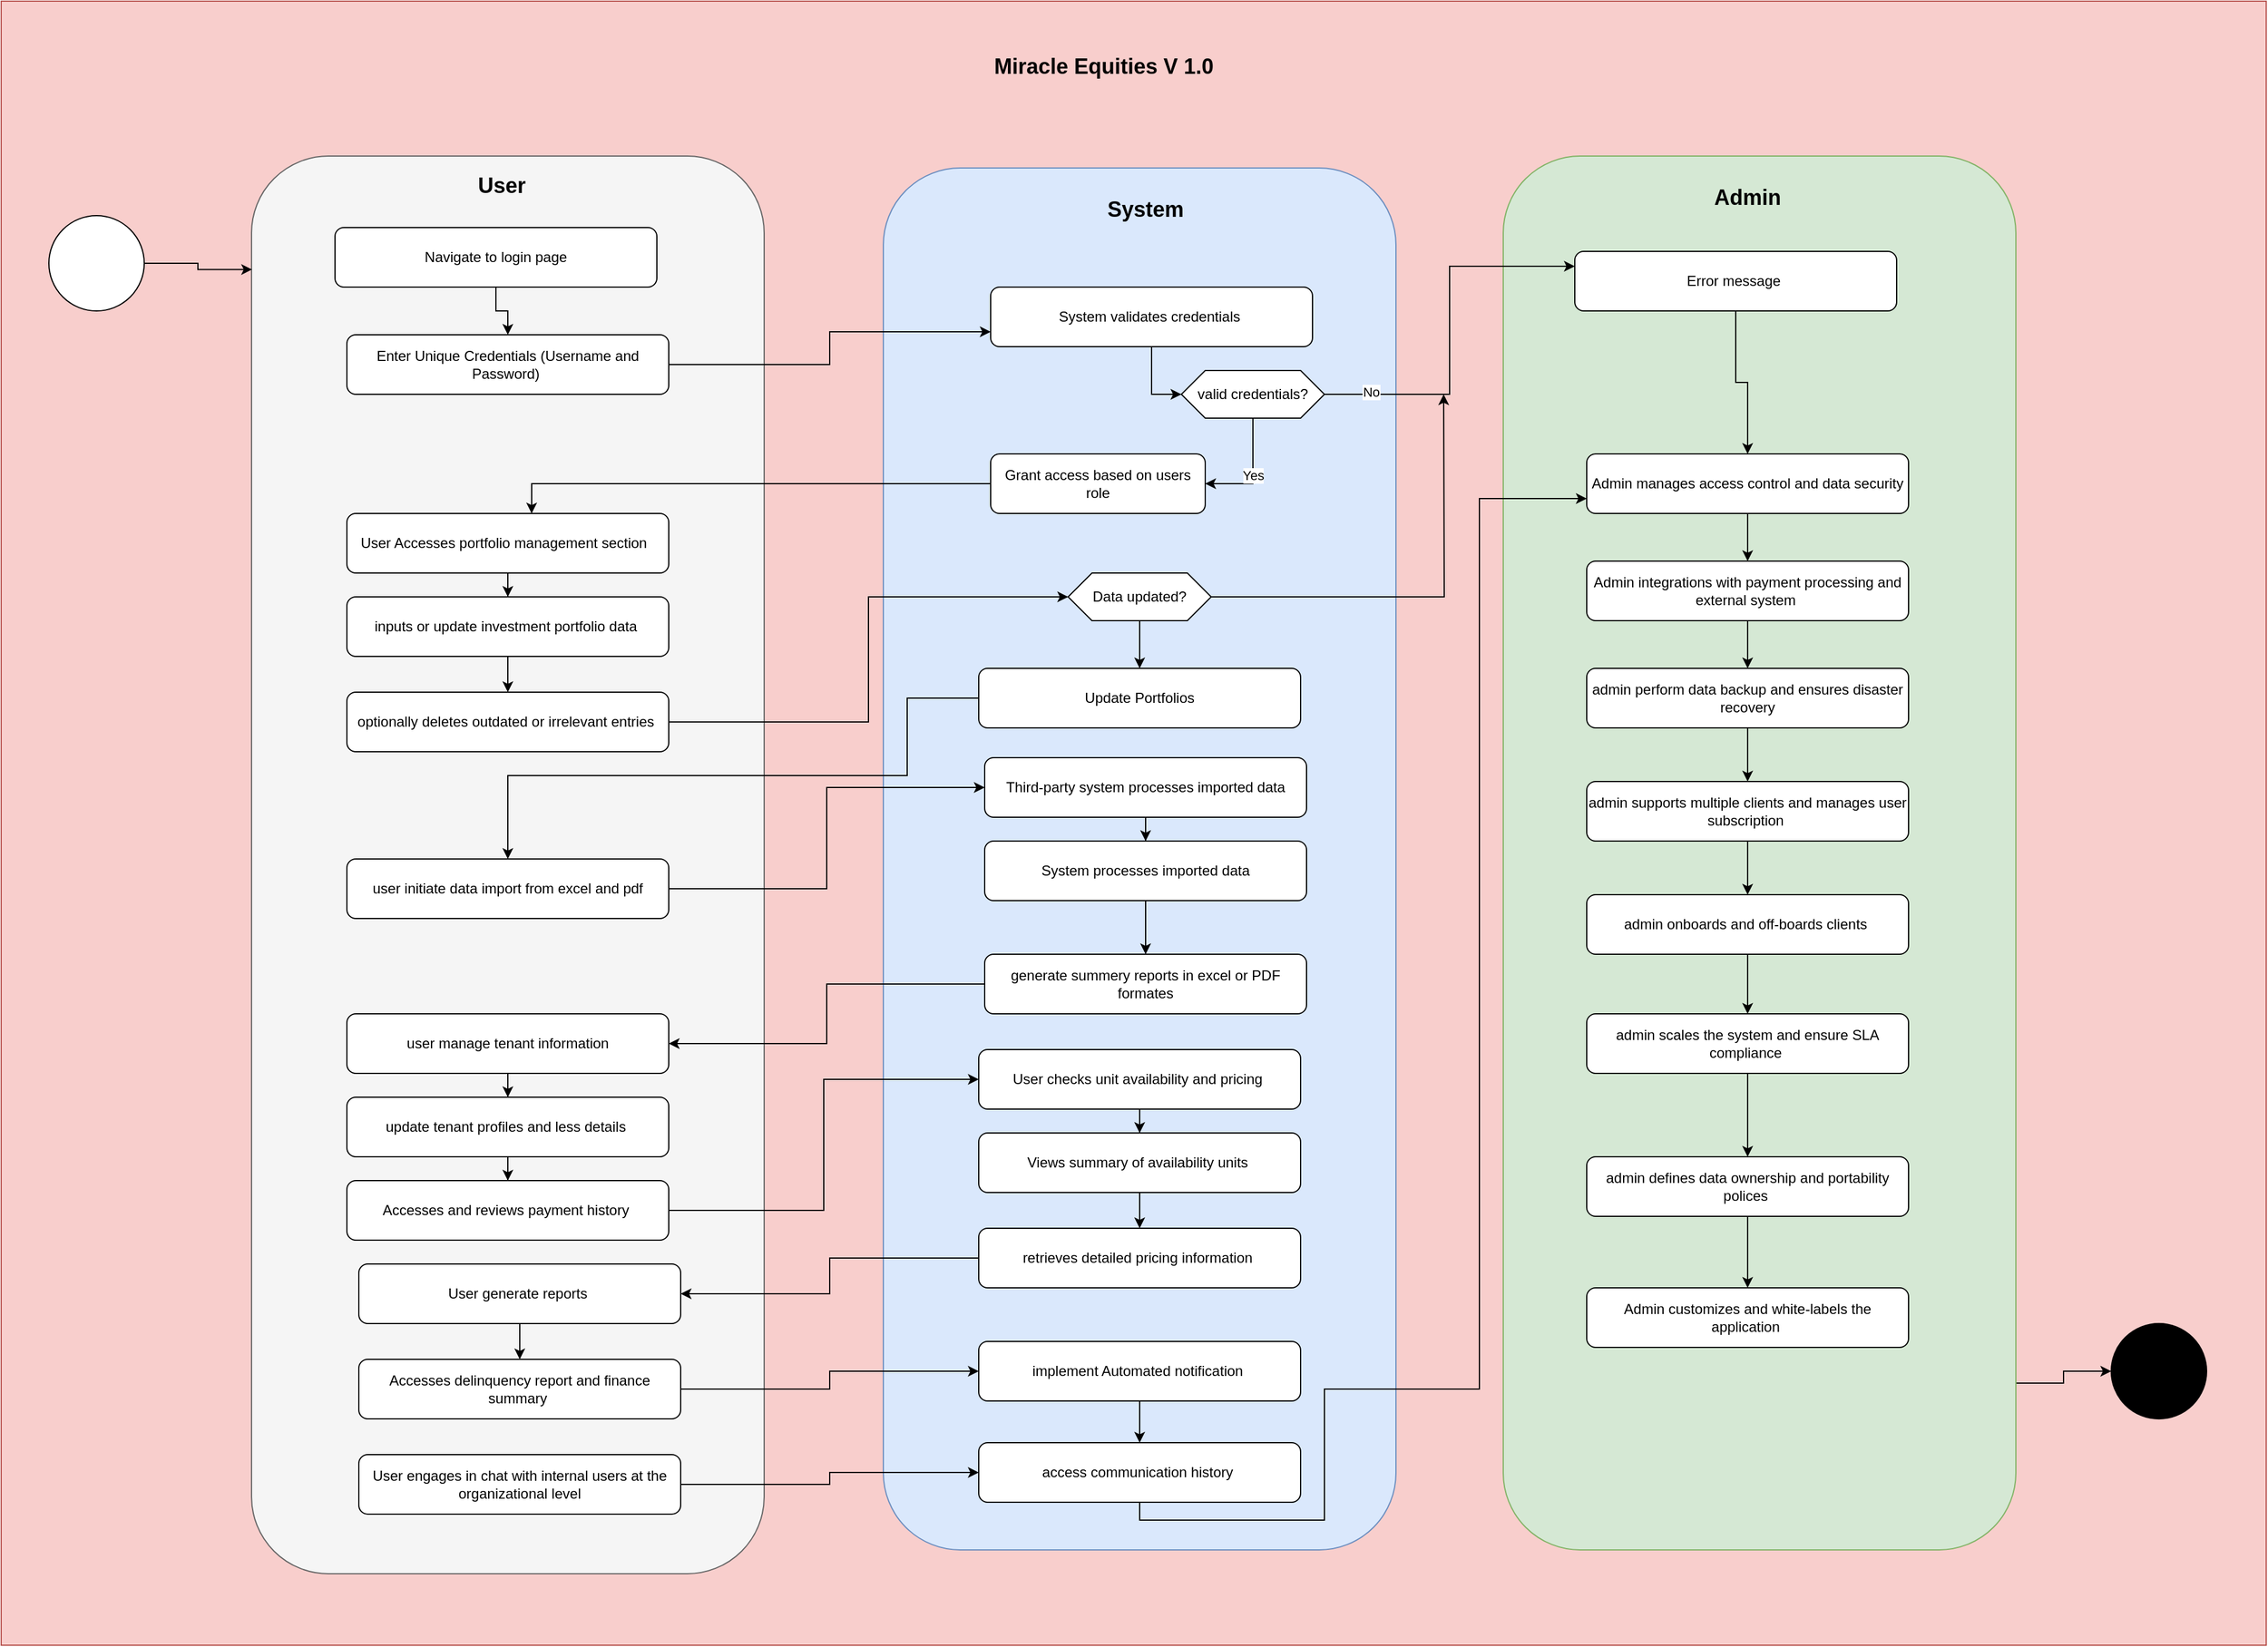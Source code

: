 <mxfile version="22.1.4" type="github">
  <diagram name="Page-1" id="vOInXQ4Lw5x9-GMP6B-J">
    <mxGraphModel dx="3378" dy="2608" grid="1" gridSize="10" guides="1" tooltips="1" connect="1" arrows="1" fold="1" page="1" pageScale="1" pageWidth="850" pageHeight="1100" math="0" shadow="0">
      <root>
        <mxCell id="0" />
        <mxCell id="1" parent="0" />
        <mxCell id="Q2Sd6DxxHVfoTkiskNpQ-12" value="" style="rounded=0;whiteSpace=wrap;html=1;fillColor=#f8cecc;strokeColor=#b85450;" vertex="1" parent="1">
          <mxGeometry x="-590" y="160" width="1900" height="1380" as="geometry" />
        </mxCell>
        <mxCell id="Q2Sd6DxxHVfoTkiskNpQ-16" value="" style="rounded=1;whiteSpace=wrap;html=1;fillColor=#f5f5f5;fontColor=#333333;strokeColor=#666666;" vertex="1" parent="1">
          <mxGeometry x="-380" y="290" width="430" height="1190" as="geometry" />
        </mxCell>
        <mxCell id="Q2Sd6DxxHVfoTkiskNpQ-145" style="edgeStyle=orthogonalEdgeStyle;rounded=0;orthogonalLoop=1;jettySize=auto;html=1;entryX=0;entryY=0.5;entryDx=0;entryDy=0;" edge="1" parent="1" source="Q2Sd6DxxHVfoTkiskNpQ-17" target="Q2Sd6DxxHVfoTkiskNpQ-133">
          <mxGeometry relative="1" as="geometry">
            <Array as="points">
              <mxPoint x="1140" y="1320" />
              <mxPoint x="1140" y="1310" />
            </Array>
          </mxGeometry>
        </mxCell>
        <mxCell id="Q2Sd6DxxHVfoTkiskNpQ-17" value="" style="rounded=1;whiteSpace=wrap;html=1;fillColor=#d5e8d4;strokeColor=#82b366;" vertex="1" parent="1">
          <mxGeometry x="670" y="290" width="430" height="1170" as="geometry" />
        </mxCell>
        <mxCell id="Q2Sd6DxxHVfoTkiskNpQ-18" value="" style="rounded=1;whiteSpace=wrap;html=1;fillColor=#dae8fc;strokeColor=#6c8ebf;" vertex="1" parent="1">
          <mxGeometry x="150" y="300" width="430" height="1160" as="geometry" />
        </mxCell>
        <mxCell id="Q2Sd6DxxHVfoTkiskNpQ-88" style="edgeStyle=orthogonalEdgeStyle;rounded=0;orthogonalLoop=1;jettySize=auto;html=1;" edge="1" parent="1" source="Q2Sd6DxxHVfoTkiskNpQ-20" target="Q2Sd6DxxHVfoTkiskNpQ-43">
          <mxGeometry relative="1" as="geometry" />
        </mxCell>
        <mxCell id="Q2Sd6DxxHVfoTkiskNpQ-20" value="Navigate to login page" style="rounded=1;whiteSpace=wrap;html=1;" vertex="1" parent="1">
          <mxGeometry x="-310" y="350" width="270" height="50" as="geometry" />
        </mxCell>
        <mxCell id="Q2Sd6DxxHVfoTkiskNpQ-28" value="&lt;font style=&quot;font-size: 18px;&quot;&gt;&lt;b style=&quot;&quot;&gt;User&lt;/b&gt;&lt;/font&gt;" style="text;html=1;strokeColor=none;fillColor=none;align=center;verticalAlign=middle;whiteSpace=wrap;rounded=0;" vertex="1" parent="1">
          <mxGeometry x="-200" y="300" width="60" height="30" as="geometry" />
        </mxCell>
        <mxCell id="Q2Sd6DxxHVfoTkiskNpQ-30" value="&lt;font style=&quot;font-size: 18px;&quot;&gt;&lt;b&gt;System&lt;/b&gt;&lt;/font&gt;" style="text;html=1;strokeColor=none;fillColor=none;align=center;verticalAlign=middle;whiteSpace=wrap;rounded=0;" vertex="1" parent="1">
          <mxGeometry x="340" y="320" width="60" height="30" as="geometry" />
        </mxCell>
        <mxCell id="Q2Sd6DxxHVfoTkiskNpQ-35" value="&lt;b&gt;&lt;font style=&quot;font-size: 18px;&quot;&gt;Admin&lt;/font&gt;&lt;/b&gt;" style="text;html=1;strokeColor=none;fillColor=none;align=center;verticalAlign=middle;whiteSpace=wrap;rounded=0;" vertex="1" parent="1">
          <mxGeometry x="845" y="310" width="60" height="30" as="geometry" />
        </mxCell>
        <mxCell id="Q2Sd6DxxHVfoTkiskNpQ-89" style="edgeStyle=orthogonalEdgeStyle;rounded=0;orthogonalLoop=1;jettySize=auto;html=1;entryX=0;entryY=0.75;entryDx=0;entryDy=0;" edge="1" parent="1" source="Q2Sd6DxxHVfoTkiskNpQ-43" target="Q2Sd6DxxHVfoTkiskNpQ-55">
          <mxGeometry relative="1" as="geometry" />
        </mxCell>
        <mxCell id="Q2Sd6DxxHVfoTkiskNpQ-43" value="Enter Unique Credentials (Username and Password)&amp;nbsp;" style="rounded=1;whiteSpace=wrap;html=1;" vertex="1" parent="1">
          <mxGeometry x="-300" y="440" width="270" height="50" as="geometry" />
        </mxCell>
        <mxCell id="Q2Sd6DxxHVfoTkiskNpQ-95" style="edgeStyle=orthogonalEdgeStyle;rounded=0;orthogonalLoop=1;jettySize=auto;html=1;entryX=0.5;entryY=0;entryDx=0;entryDy=0;" edge="1" parent="1" source="Q2Sd6DxxHVfoTkiskNpQ-46" target="Q2Sd6DxxHVfoTkiskNpQ-47">
          <mxGeometry relative="1" as="geometry" />
        </mxCell>
        <mxCell id="Q2Sd6DxxHVfoTkiskNpQ-46" value="User Accesses portfolio management section&amp;nbsp;&amp;nbsp;" style="rounded=1;whiteSpace=wrap;html=1;" vertex="1" parent="1">
          <mxGeometry x="-300" y="590" width="270" height="50" as="geometry" />
        </mxCell>
        <mxCell id="Q2Sd6DxxHVfoTkiskNpQ-96" value="" style="edgeStyle=orthogonalEdgeStyle;rounded=0;orthogonalLoop=1;jettySize=auto;html=1;" edge="1" parent="1" source="Q2Sd6DxxHVfoTkiskNpQ-47" target="Q2Sd6DxxHVfoTkiskNpQ-48">
          <mxGeometry relative="1" as="geometry" />
        </mxCell>
        <mxCell id="Q2Sd6DxxHVfoTkiskNpQ-47" value="inputs or update investment portfolio data&amp;nbsp;" style="rounded=1;whiteSpace=wrap;html=1;" vertex="1" parent="1">
          <mxGeometry x="-300" y="660" width="270" height="50" as="geometry" />
        </mxCell>
        <mxCell id="Q2Sd6DxxHVfoTkiskNpQ-97" style="edgeStyle=orthogonalEdgeStyle;rounded=0;orthogonalLoop=1;jettySize=auto;html=1;entryX=0;entryY=0.5;entryDx=0;entryDy=0;" edge="1" parent="1" source="Q2Sd6DxxHVfoTkiskNpQ-48" target="Q2Sd6DxxHVfoTkiskNpQ-58">
          <mxGeometry relative="1" as="geometry" />
        </mxCell>
        <mxCell id="Q2Sd6DxxHVfoTkiskNpQ-48" value="optionally deletes outdated or irrelevant entries&amp;nbsp;" style="rounded=1;whiteSpace=wrap;html=1;" vertex="1" parent="1">
          <mxGeometry x="-300" y="740" width="270" height="50" as="geometry" />
        </mxCell>
        <mxCell id="Q2Sd6DxxHVfoTkiskNpQ-104" style="edgeStyle=orthogonalEdgeStyle;rounded=0;orthogonalLoop=1;jettySize=auto;html=1;entryX=0;entryY=0.5;entryDx=0;entryDy=0;" edge="1" parent="1" source="Q2Sd6DxxHVfoTkiskNpQ-49" target="Q2Sd6DxxHVfoTkiskNpQ-60">
          <mxGeometry relative="1" as="geometry" />
        </mxCell>
        <mxCell id="Q2Sd6DxxHVfoTkiskNpQ-49" value="user initiate data import from excel and pdf" style="rounded=1;whiteSpace=wrap;html=1;" vertex="1" parent="1">
          <mxGeometry x="-300" y="880" width="270" height="50" as="geometry" />
        </mxCell>
        <mxCell id="Q2Sd6DxxHVfoTkiskNpQ-110" style="edgeStyle=orthogonalEdgeStyle;rounded=0;orthogonalLoop=1;jettySize=auto;html=1;entryX=0.5;entryY=0;entryDx=0;entryDy=0;" edge="1" parent="1" source="Q2Sd6DxxHVfoTkiskNpQ-50" target="Q2Sd6DxxHVfoTkiskNpQ-51">
          <mxGeometry relative="1" as="geometry" />
        </mxCell>
        <mxCell id="Q2Sd6DxxHVfoTkiskNpQ-50" value="user manage tenant information" style="rounded=1;whiteSpace=wrap;html=1;" vertex="1" parent="1">
          <mxGeometry x="-300" y="1010" width="270" height="50" as="geometry" />
        </mxCell>
        <mxCell id="Q2Sd6DxxHVfoTkiskNpQ-111" style="edgeStyle=orthogonalEdgeStyle;rounded=0;orthogonalLoop=1;jettySize=auto;html=1;" edge="1" parent="1" source="Q2Sd6DxxHVfoTkiskNpQ-51" target="Q2Sd6DxxHVfoTkiskNpQ-52">
          <mxGeometry relative="1" as="geometry" />
        </mxCell>
        <mxCell id="Q2Sd6DxxHVfoTkiskNpQ-51" value="update tenant profiles and less details&amp;nbsp;" style="rounded=1;whiteSpace=wrap;html=1;" vertex="1" parent="1">
          <mxGeometry x="-300" y="1080" width="270" height="50" as="geometry" />
        </mxCell>
        <mxCell id="Q2Sd6DxxHVfoTkiskNpQ-112" style="edgeStyle=orthogonalEdgeStyle;rounded=0;orthogonalLoop=1;jettySize=auto;html=1;entryX=0;entryY=0.5;entryDx=0;entryDy=0;" edge="1" parent="1" source="Q2Sd6DxxHVfoTkiskNpQ-52" target="Q2Sd6DxxHVfoTkiskNpQ-62">
          <mxGeometry relative="1" as="geometry" />
        </mxCell>
        <mxCell id="Q2Sd6DxxHVfoTkiskNpQ-52" value="Accesses and reviews payment history&amp;nbsp;" style="rounded=1;whiteSpace=wrap;html=1;" vertex="1" parent="1">
          <mxGeometry x="-300" y="1150" width="270" height="50" as="geometry" />
        </mxCell>
        <mxCell id="Q2Sd6DxxHVfoTkiskNpQ-118" style="edgeStyle=orthogonalEdgeStyle;rounded=0;orthogonalLoop=1;jettySize=auto;html=1;entryX=0;entryY=0.5;entryDx=0;entryDy=0;" edge="1" parent="1" source="Q2Sd6DxxHVfoTkiskNpQ-53" target="Q2Sd6DxxHVfoTkiskNpQ-65">
          <mxGeometry relative="1" as="geometry" />
        </mxCell>
        <mxCell id="Q2Sd6DxxHVfoTkiskNpQ-53" value="Accesses delinquency report and finance summary&amp;nbsp;" style="rounded=1;whiteSpace=wrap;html=1;" vertex="1" parent="1">
          <mxGeometry x="-290" y="1300" width="270" height="50" as="geometry" />
        </mxCell>
        <mxCell id="Q2Sd6DxxHVfoTkiskNpQ-117" style="edgeStyle=orthogonalEdgeStyle;rounded=0;orthogonalLoop=1;jettySize=auto;html=1;entryX=0.5;entryY=0;entryDx=0;entryDy=0;" edge="1" parent="1" source="Q2Sd6DxxHVfoTkiskNpQ-54" target="Q2Sd6DxxHVfoTkiskNpQ-53">
          <mxGeometry relative="1" as="geometry" />
        </mxCell>
        <mxCell id="Q2Sd6DxxHVfoTkiskNpQ-54" value="User generate reports&amp;nbsp;" style="rounded=1;whiteSpace=wrap;html=1;" vertex="1" parent="1">
          <mxGeometry x="-290" y="1220" width="270" height="50" as="geometry" />
        </mxCell>
        <mxCell id="Q2Sd6DxxHVfoTkiskNpQ-90" style="edgeStyle=orthogonalEdgeStyle;rounded=0;orthogonalLoop=1;jettySize=auto;html=1;entryX=0;entryY=0.5;entryDx=0;entryDy=0;" edge="1" parent="1" source="Q2Sd6DxxHVfoTkiskNpQ-55" target="Q2Sd6DxxHVfoTkiskNpQ-56">
          <mxGeometry relative="1" as="geometry" />
        </mxCell>
        <mxCell id="Q2Sd6DxxHVfoTkiskNpQ-55" value="System validates credentials&amp;nbsp;" style="rounded=1;whiteSpace=wrap;html=1;" vertex="1" parent="1">
          <mxGeometry x="240" y="400" width="270" height="50" as="geometry" />
        </mxCell>
        <mxCell id="Q2Sd6DxxHVfoTkiskNpQ-91" value="Yes" style="edgeStyle=orthogonalEdgeStyle;rounded=0;orthogonalLoop=1;jettySize=auto;html=1;entryX=1;entryY=0.5;entryDx=0;entryDy=0;" edge="1" parent="1" source="Q2Sd6DxxHVfoTkiskNpQ-56" target="Q2Sd6DxxHVfoTkiskNpQ-57">
          <mxGeometry relative="1" as="geometry" />
        </mxCell>
        <mxCell id="Q2Sd6DxxHVfoTkiskNpQ-93" style="edgeStyle=orthogonalEdgeStyle;rounded=0;orthogonalLoop=1;jettySize=auto;html=1;entryX=0;entryY=0.25;entryDx=0;entryDy=0;" edge="1" parent="1" source="Q2Sd6DxxHVfoTkiskNpQ-56" target="Q2Sd6DxxHVfoTkiskNpQ-86">
          <mxGeometry relative="1" as="geometry" />
        </mxCell>
        <mxCell id="Q2Sd6DxxHVfoTkiskNpQ-121" value="No" style="edgeLabel;html=1;align=center;verticalAlign=middle;resizable=0;points=[];" vertex="1" connectable="0" parent="Q2Sd6DxxHVfoTkiskNpQ-93">
          <mxGeometry x="-0.756" y="2" relative="1" as="geometry">
            <mxPoint as="offset" />
          </mxGeometry>
        </mxCell>
        <mxCell id="Q2Sd6DxxHVfoTkiskNpQ-56" value="valid credentials?" style="shape=hexagon;perimeter=hexagonPerimeter2;whiteSpace=wrap;html=1;fixedSize=1;" vertex="1" parent="1">
          <mxGeometry x="400" y="470" width="120" height="40" as="geometry" />
        </mxCell>
        <mxCell id="Q2Sd6DxxHVfoTkiskNpQ-57" value="Grant access based on users role" style="rounded=1;whiteSpace=wrap;html=1;" vertex="1" parent="1">
          <mxGeometry x="240" y="540" width="180" height="50" as="geometry" />
        </mxCell>
        <mxCell id="Q2Sd6DxxHVfoTkiskNpQ-98" style="edgeStyle=orthogonalEdgeStyle;rounded=0;orthogonalLoop=1;jettySize=auto;html=1;entryX=0.5;entryY=0;entryDx=0;entryDy=0;" edge="1" parent="1" source="Q2Sd6DxxHVfoTkiskNpQ-58" target="Q2Sd6DxxHVfoTkiskNpQ-59">
          <mxGeometry relative="1" as="geometry" />
        </mxCell>
        <mxCell id="Q2Sd6DxxHVfoTkiskNpQ-102" style="edgeStyle=orthogonalEdgeStyle;rounded=0;orthogonalLoop=1;jettySize=auto;html=1;" edge="1" parent="1" source="Q2Sd6DxxHVfoTkiskNpQ-58">
          <mxGeometry relative="1" as="geometry">
            <mxPoint x="620" y="490" as="targetPoint" />
          </mxGeometry>
        </mxCell>
        <mxCell id="Q2Sd6DxxHVfoTkiskNpQ-58" value="Data updated?" style="shape=hexagon;perimeter=hexagonPerimeter2;whiteSpace=wrap;html=1;fixedSize=1;" vertex="1" parent="1">
          <mxGeometry x="305" y="640" width="120" height="40" as="geometry" />
        </mxCell>
        <mxCell id="Q2Sd6DxxHVfoTkiskNpQ-103" style="edgeStyle=orthogonalEdgeStyle;rounded=0;orthogonalLoop=1;jettySize=auto;html=1;entryX=0.5;entryY=0;entryDx=0;entryDy=0;" edge="1" parent="1" source="Q2Sd6DxxHVfoTkiskNpQ-59" target="Q2Sd6DxxHVfoTkiskNpQ-49">
          <mxGeometry relative="1" as="geometry">
            <Array as="points">
              <mxPoint x="170" y="745" />
              <mxPoint x="170" y="810" />
              <mxPoint x="-165" y="810" />
            </Array>
          </mxGeometry>
        </mxCell>
        <mxCell id="Q2Sd6DxxHVfoTkiskNpQ-59" value="Update Portfolios" style="rounded=1;whiteSpace=wrap;html=1;" vertex="1" parent="1">
          <mxGeometry x="230" y="720" width="270" height="50" as="geometry" />
        </mxCell>
        <mxCell id="Q2Sd6DxxHVfoTkiskNpQ-161" value="" style="edgeStyle=orthogonalEdgeStyle;rounded=0;orthogonalLoop=1;jettySize=auto;html=1;" edge="1" parent="1" source="Q2Sd6DxxHVfoTkiskNpQ-60" target="Q2Sd6DxxHVfoTkiskNpQ-160">
          <mxGeometry relative="1" as="geometry" />
        </mxCell>
        <mxCell id="Q2Sd6DxxHVfoTkiskNpQ-60" value="Third-party system processes imported data" style="rounded=1;whiteSpace=wrap;html=1;" vertex="1" parent="1">
          <mxGeometry x="235" y="795" width="270" height="50" as="geometry" />
        </mxCell>
        <mxCell id="Q2Sd6DxxHVfoTkiskNpQ-163" style="edgeStyle=orthogonalEdgeStyle;rounded=0;orthogonalLoop=1;jettySize=auto;html=1;" edge="1" parent="1" source="Q2Sd6DxxHVfoTkiskNpQ-61" target="Q2Sd6DxxHVfoTkiskNpQ-50">
          <mxGeometry relative="1" as="geometry" />
        </mxCell>
        <mxCell id="Q2Sd6DxxHVfoTkiskNpQ-61" value="generate summery reports in excel or PDF formates" style="rounded=1;whiteSpace=wrap;html=1;" vertex="1" parent="1">
          <mxGeometry x="235" y="960" width="270" height="50" as="geometry" />
        </mxCell>
        <mxCell id="Q2Sd6DxxHVfoTkiskNpQ-114" style="edgeStyle=orthogonalEdgeStyle;rounded=0;orthogonalLoop=1;jettySize=auto;html=1;" edge="1" parent="1" source="Q2Sd6DxxHVfoTkiskNpQ-62" target="Q2Sd6DxxHVfoTkiskNpQ-63">
          <mxGeometry relative="1" as="geometry" />
        </mxCell>
        <mxCell id="Q2Sd6DxxHVfoTkiskNpQ-62" value="User checks unit availability and pricing&amp;nbsp;" style="rounded=1;whiteSpace=wrap;html=1;" vertex="1" parent="1">
          <mxGeometry x="230" y="1040" width="270" height="50" as="geometry" />
        </mxCell>
        <mxCell id="Q2Sd6DxxHVfoTkiskNpQ-115" style="edgeStyle=orthogonalEdgeStyle;rounded=0;orthogonalLoop=1;jettySize=auto;html=1;entryX=0.5;entryY=0;entryDx=0;entryDy=0;" edge="1" parent="1" source="Q2Sd6DxxHVfoTkiskNpQ-63" target="Q2Sd6DxxHVfoTkiskNpQ-64">
          <mxGeometry relative="1" as="geometry" />
        </mxCell>
        <mxCell id="Q2Sd6DxxHVfoTkiskNpQ-63" value="Views summary of availability units&amp;nbsp;" style="rounded=1;whiteSpace=wrap;html=1;" vertex="1" parent="1">
          <mxGeometry x="230" y="1110" width="270" height="50" as="geometry" />
        </mxCell>
        <mxCell id="Q2Sd6DxxHVfoTkiskNpQ-116" style="edgeStyle=orthogonalEdgeStyle;rounded=0;orthogonalLoop=1;jettySize=auto;html=1;entryX=1;entryY=0.5;entryDx=0;entryDy=0;" edge="1" parent="1" source="Q2Sd6DxxHVfoTkiskNpQ-64" target="Q2Sd6DxxHVfoTkiskNpQ-54">
          <mxGeometry relative="1" as="geometry" />
        </mxCell>
        <mxCell id="Q2Sd6DxxHVfoTkiskNpQ-64" value="retrieves detailed pricing information&amp;nbsp;" style="rounded=1;whiteSpace=wrap;html=1;" vertex="1" parent="1">
          <mxGeometry x="230" y="1190" width="270" height="50" as="geometry" />
        </mxCell>
        <mxCell id="Q2Sd6DxxHVfoTkiskNpQ-119" style="edgeStyle=orthogonalEdgeStyle;rounded=0;orthogonalLoop=1;jettySize=auto;html=1;entryX=0.5;entryY=0;entryDx=0;entryDy=0;" edge="1" parent="1" source="Q2Sd6DxxHVfoTkiskNpQ-65" target="Q2Sd6DxxHVfoTkiskNpQ-66">
          <mxGeometry relative="1" as="geometry" />
        </mxCell>
        <mxCell id="Q2Sd6DxxHVfoTkiskNpQ-65" value="implement Automated notification&amp;nbsp;" style="rounded=1;whiteSpace=wrap;html=1;" vertex="1" parent="1">
          <mxGeometry x="230" y="1285" width="270" height="50" as="geometry" />
        </mxCell>
        <mxCell id="Q2Sd6DxxHVfoTkiskNpQ-120" style="edgeStyle=orthogonalEdgeStyle;rounded=0;orthogonalLoop=1;jettySize=auto;html=1;entryX=0;entryY=0.75;entryDx=0;entryDy=0;" edge="1" parent="1" source="Q2Sd6DxxHVfoTkiskNpQ-66" target="Q2Sd6DxxHVfoTkiskNpQ-84">
          <mxGeometry relative="1" as="geometry">
            <Array as="points">
              <mxPoint x="520" y="1435" />
              <mxPoint x="520" y="1325" />
              <mxPoint x="650" y="1325" />
              <mxPoint x="650" y="577" />
            </Array>
          </mxGeometry>
        </mxCell>
        <mxCell id="Q2Sd6DxxHVfoTkiskNpQ-66" value="access communication history&amp;nbsp;" style="rounded=1;whiteSpace=wrap;html=1;" vertex="1" parent="1">
          <mxGeometry x="230" y="1370" width="270" height="50" as="geometry" />
        </mxCell>
        <mxCell id="Q2Sd6DxxHVfoTkiskNpQ-126" style="edgeStyle=orthogonalEdgeStyle;rounded=0;orthogonalLoop=1;jettySize=auto;html=1;entryX=0.5;entryY=0;entryDx=0;entryDy=0;" edge="1" parent="1" source="Q2Sd6DxxHVfoTkiskNpQ-72" target="Q2Sd6DxxHVfoTkiskNpQ-76">
          <mxGeometry relative="1" as="geometry" />
        </mxCell>
        <mxCell id="Q2Sd6DxxHVfoTkiskNpQ-72" value="admin supports multiple clients and manages user subscription&amp;nbsp;" style="rounded=1;whiteSpace=wrap;html=1;" vertex="1" parent="1">
          <mxGeometry x="740" y="815" width="270" height="50" as="geometry" />
        </mxCell>
        <mxCell id="Q2Sd6DxxHVfoTkiskNpQ-127" style="edgeStyle=orthogonalEdgeStyle;rounded=0;orthogonalLoop=1;jettySize=auto;html=1;entryX=0.5;entryY=0;entryDx=0;entryDy=0;" edge="1" parent="1" source="Q2Sd6DxxHVfoTkiskNpQ-76" target="Q2Sd6DxxHVfoTkiskNpQ-77">
          <mxGeometry relative="1" as="geometry" />
        </mxCell>
        <mxCell id="Q2Sd6DxxHVfoTkiskNpQ-76" value="admin onboards and off-boards clients&amp;nbsp;" style="rounded=1;whiteSpace=wrap;html=1;" vertex="1" parent="1">
          <mxGeometry x="740" y="910" width="270" height="50" as="geometry" />
        </mxCell>
        <mxCell id="Q2Sd6DxxHVfoTkiskNpQ-128" style="edgeStyle=orthogonalEdgeStyle;rounded=0;orthogonalLoop=1;jettySize=auto;html=1;entryX=0.5;entryY=0;entryDx=0;entryDy=0;" edge="1" parent="1" source="Q2Sd6DxxHVfoTkiskNpQ-77" target="Q2Sd6DxxHVfoTkiskNpQ-78">
          <mxGeometry relative="1" as="geometry" />
        </mxCell>
        <mxCell id="Q2Sd6DxxHVfoTkiskNpQ-77" value="admin scales the system and ensure SLA compliance&amp;nbsp;" style="rounded=1;whiteSpace=wrap;html=1;" vertex="1" parent="1">
          <mxGeometry x="740" y="1010" width="270" height="50" as="geometry" />
        </mxCell>
        <mxCell id="Q2Sd6DxxHVfoTkiskNpQ-129" style="edgeStyle=orthogonalEdgeStyle;rounded=0;orthogonalLoop=1;jettySize=auto;html=1;entryX=0.5;entryY=0;entryDx=0;entryDy=0;" edge="1" parent="1" source="Q2Sd6DxxHVfoTkiskNpQ-78" target="Q2Sd6DxxHVfoTkiskNpQ-87">
          <mxGeometry relative="1" as="geometry" />
        </mxCell>
        <mxCell id="Q2Sd6DxxHVfoTkiskNpQ-78" value="admin defines data ownership and portability polices&amp;nbsp;" style="rounded=1;whiteSpace=wrap;html=1;" vertex="1" parent="1">
          <mxGeometry x="740" y="1130" width="270" height="50" as="geometry" />
        </mxCell>
        <mxCell id="Q2Sd6DxxHVfoTkiskNpQ-125" style="edgeStyle=orthogonalEdgeStyle;rounded=0;orthogonalLoop=1;jettySize=auto;html=1;entryX=0.5;entryY=0;entryDx=0;entryDy=0;" edge="1" parent="1" source="Q2Sd6DxxHVfoTkiskNpQ-82" target="Q2Sd6DxxHVfoTkiskNpQ-72">
          <mxGeometry relative="1" as="geometry" />
        </mxCell>
        <mxCell id="Q2Sd6DxxHVfoTkiskNpQ-82" value="admin perform data backup and ensures disaster recovery" style="rounded=1;whiteSpace=wrap;html=1;" vertex="1" parent="1">
          <mxGeometry x="740" y="720" width="270" height="50" as="geometry" />
        </mxCell>
        <mxCell id="Q2Sd6DxxHVfoTkiskNpQ-123" value="" style="edgeStyle=orthogonalEdgeStyle;rounded=0;orthogonalLoop=1;jettySize=auto;html=1;" edge="1" parent="1" source="Q2Sd6DxxHVfoTkiskNpQ-83" target="Q2Sd6DxxHVfoTkiskNpQ-82">
          <mxGeometry relative="1" as="geometry" />
        </mxCell>
        <mxCell id="Q2Sd6DxxHVfoTkiskNpQ-83" value="Admin integrations with payment processing and external system&amp;nbsp;" style="rounded=1;whiteSpace=wrap;html=1;" vertex="1" parent="1">
          <mxGeometry x="740" y="630" width="270" height="50" as="geometry" />
        </mxCell>
        <mxCell id="Q2Sd6DxxHVfoTkiskNpQ-122" value="" style="edgeStyle=orthogonalEdgeStyle;rounded=0;orthogonalLoop=1;jettySize=auto;html=1;" edge="1" parent="1" source="Q2Sd6DxxHVfoTkiskNpQ-84" target="Q2Sd6DxxHVfoTkiskNpQ-83">
          <mxGeometry relative="1" as="geometry" />
        </mxCell>
        <mxCell id="Q2Sd6DxxHVfoTkiskNpQ-84" value="Admin manages access control and data security" style="rounded=1;whiteSpace=wrap;html=1;" vertex="1" parent="1">
          <mxGeometry x="740" y="540" width="270" height="50" as="geometry" />
        </mxCell>
        <mxCell id="Q2Sd6DxxHVfoTkiskNpQ-137" style="edgeStyle=orthogonalEdgeStyle;rounded=0;orthogonalLoop=1;jettySize=auto;html=1;entryX=0.5;entryY=0;entryDx=0;entryDy=0;" edge="1" parent="1" source="Q2Sd6DxxHVfoTkiskNpQ-86" target="Q2Sd6DxxHVfoTkiskNpQ-84">
          <mxGeometry relative="1" as="geometry" />
        </mxCell>
        <mxCell id="Q2Sd6DxxHVfoTkiskNpQ-86" value="Error message&amp;nbsp;" style="rounded=1;whiteSpace=wrap;html=1;" vertex="1" parent="1">
          <mxGeometry x="730" y="370" width="270" height="50" as="geometry" />
        </mxCell>
        <mxCell id="Q2Sd6DxxHVfoTkiskNpQ-87" value="Admin customizes and white-labels the application&amp;nbsp;" style="rounded=1;whiteSpace=wrap;html=1;" vertex="1" parent="1">
          <mxGeometry x="740" y="1240" width="270" height="50" as="geometry" />
        </mxCell>
        <mxCell id="Q2Sd6DxxHVfoTkiskNpQ-94" style="edgeStyle=orthogonalEdgeStyle;rounded=0;orthogonalLoop=1;jettySize=auto;html=1;entryX=0.574;entryY=0;entryDx=0;entryDy=0;entryPerimeter=0;" edge="1" parent="1" source="Q2Sd6DxxHVfoTkiskNpQ-57" target="Q2Sd6DxxHVfoTkiskNpQ-46">
          <mxGeometry relative="1" as="geometry" />
        </mxCell>
        <mxCell id="Q2Sd6DxxHVfoTkiskNpQ-133" value="" style="ellipse;whiteSpace=wrap;html=1;aspect=fixed;fillColor=#000000;" vertex="1" parent="1">
          <mxGeometry x="1180" y="1270" width="80" height="80" as="geometry" />
        </mxCell>
        <mxCell id="Q2Sd6DxxHVfoTkiskNpQ-135" value="" style="ellipse;whiteSpace=wrap;html=1;aspect=fixed;" vertex="1" parent="1">
          <mxGeometry x="-550" y="340" width="80" height="80" as="geometry" />
        </mxCell>
        <mxCell id="Q2Sd6DxxHVfoTkiskNpQ-136" style="edgeStyle=orthogonalEdgeStyle;rounded=0;orthogonalLoop=1;jettySize=auto;html=1;entryX=0.001;entryY=0.08;entryDx=0;entryDy=0;entryPerimeter=0;" edge="1" parent="1" source="Q2Sd6DxxHVfoTkiskNpQ-135" target="Q2Sd6DxxHVfoTkiskNpQ-16">
          <mxGeometry relative="1" as="geometry" />
        </mxCell>
        <mxCell id="Q2Sd6DxxHVfoTkiskNpQ-148" value="&lt;b&gt;&lt;font style=&quot;font-size: 18px;&quot;&gt;Miracle Equities V 1.0&lt;/font&gt;&lt;/b&gt;" style="text;html=1;strokeColor=none;fillColor=none;align=center;verticalAlign=middle;whiteSpace=wrap;rounded=0;" vertex="1" parent="1">
          <mxGeometry x="210" y="200" width="250" height="30" as="geometry" />
        </mxCell>
        <mxCell id="Q2Sd6DxxHVfoTkiskNpQ-166" style="edgeStyle=orthogonalEdgeStyle;rounded=0;orthogonalLoop=1;jettySize=auto;html=1;entryX=0;entryY=0.5;entryDx=0;entryDy=0;" edge="1" parent="1" source="Q2Sd6DxxHVfoTkiskNpQ-149" target="Q2Sd6DxxHVfoTkiskNpQ-66">
          <mxGeometry relative="1" as="geometry" />
        </mxCell>
        <mxCell id="Q2Sd6DxxHVfoTkiskNpQ-149" value="User engages in chat with internal users at the organizational level" style="rounded=1;whiteSpace=wrap;html=1;" vertex="1" parent="1">
          <mxGeometry x="-290" y="1380" width="270" height="50" as="geometry" />
        </mxCell>
        <mxCell id="Q2Sd6DxxHVfoTkiskNpQ-162" value="" style="edgeStyle=orthogonalEdgeStyle;rounded=0;orthogonalLoop=1;jettySize=auto;html=1;" edge="1" parent="1" source="Q2Sd6DxxHVfoTkiskNpQ-160" target="Q2Sd6DxxHVfoTkiskNpQ-61">
          <mxGeometry relative="1" as="geometry" />
        </mxCell>
        <mxCell id="Q2Sd6DxxHVfoTkiskNpQ-160" value="System processes imported data" style="rounded=1;whiteSpace=wrap;html=1;" vertex="1" parent="1">
          <mxGeometry x="235" y="865" width="270" height="50" as="geometry" />
        </mxCell>
      </root>
    </mxGraphModel>
  </diagram>
</mxfile>
